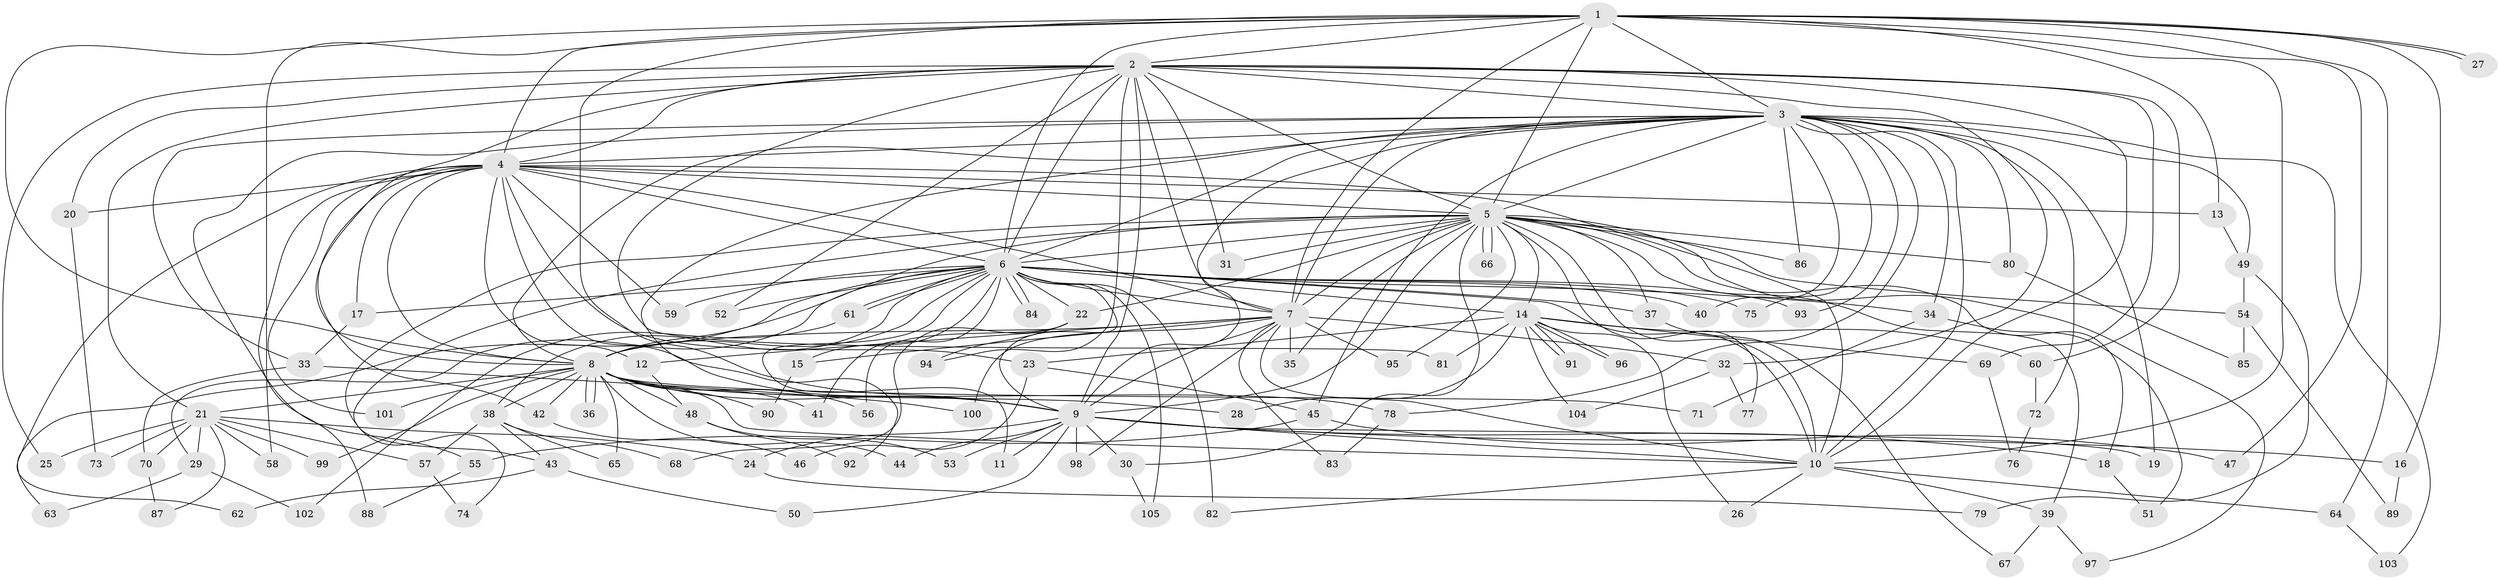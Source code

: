 // Generated by graph-tools (version 1.1) at 2025/10/02/27/25 16:10:57]
// undirected, 105 vertices, 235 edges
graph export_dot {
graph [start="1"]
  node [color=gray90,style=filled];
  1;
  2;
  3;
  4;
  5;
  6;
  7;
  8;
  9;
  10;
  11;
  12;
  13;
  14;
  15;
  16;
  17;
  18;
  19;
  20;
  21;
  22;
  23;
  24;
  25;
  26;
  27;
  28;
  29;
  30;
  31;
  32;
  33;
  34;
  35;
  36;
  37;
  38;
  39;
  40;
  41;
  42;
  43;
  44;
  45;
  46;
  47;
  48;
  49;
  50;
  51;
  52;
  53;
  54;
  55;
  56;
  57;
  58;
  59;
  60;
  61;
  62;
  63;
  64;
  65;
  66;
  67;
  68;
  69;
  70;
  71;
  72;
  73;
  74;
  75;
  76;
  77;
  78;
  79;
  80;
  81;
  82;
  83;
  84;
  85;
  86;
  87;
  88;
  89;
  90;
  91;
  92;
  93;
  94;
  95;
  96;
  97;
  98;
  99;
  100;
  101;
  102;
  103;
  104;
  105;
  1 -- 2;
  1 -- 3;
  1 -- 4;
  1 -- 5;
  1 -- 6;
  1 -- 7;
  1 -- 8;
  1 -- 9;
  1 -- 10;
  1 -- 13;
  1 -- 16;
  1 -- 27;
  1 -- 27;
  1 -- 47;
  1 -- 58;
  1 -- 64;
  2 -- 3;
  2 -- 4;
  2 -- 5;
  2 -- 6;
  2 -- 7;
  2 -- 8;
  2 -- 9;
  2 -- 10;
  2 -- 20;
  2 -- 21;
  2 -- 25;
  2 -- 31;
  2 -- 32;
  2 -- 52;
  2 -- 60;
  2 -- 69;
  2 -- 81;
  2 -- 94;
  3 -- 4;
  3 -- 5;
  3 -- 6;
  3 -- 7;
  3 -- 8;
  3 -- 9;
  3 -- 10;
  3 -- 19;
  3 -- 33;
  3 -- 34;
  3 -- 40;
  3 -- 45;
  3 -- 49;
  3 -- 55;
  3 -- 72;
  3 -- 75;
  3 -- 78;
  3 -- 80;
  3 -- 86;
  3 -- 92;
  3 -- 93;
  3 -- 103;
  4 -- 5;
  4 -- 6;
  4 -- 7;
  4 -- 8;
  4 -- 9;
  4 -- 10;
  4 -- 12;
  4 -- 13;
  4 -- 17;
  4 -- 20;
  4 -- 23;
  4 -- 42;
  4 -- 59;
  4 -- 62;
  4 -- 88;
  4 -- 101;
  5 -- 6;
  5 -- 7;
  5 -- 8;
  5 -- 9;
  5 -- 10;
  5 -- 14;
  5 -- 18;
  5 -- 22;
  5 -- 30;
  5 -- 31;
  5 -- 35;
  5 -- 37;
  5 -- 39;
  5 -- 43;
  5 -- 54;
  5 -- 66;
  5 -- 66;
  5 -- 74;
  5 -- 77;
  5 -- 80;
  5 -- 86;
  5 -- 95;
  5 -- 97;
  6 -- 7;
  6 -- 8;
  6 -- 9;
  6 -- 10;
  6 -- 11;
  6 -- 14;
  6 -- 15;
  6 -- 17;
  6 -- 22;
  6 -- 29;
  6 -- 34;
  6 -- 37;
  6 -- 38;
  6 -- 40;
  6 -- 41;
  6 -- 52;
  6 -- 59;
  6 -- 61;
  6 -- 61;
  6 -- 63;
  6 -- 75;
  6 -- 82;
  6 -- 84;
  6 -- 84;
  6 -- 93;
  6 -- 105;
  7 -- 8;
  7 -- 9;
  7 -- 10;
  7 -- 12;
  7 -- 15;
  7 -- 32;
  7 -- 35;
  7 -- 83;
  7 -- 95;
  7 -- 98;
  7 -- 100;
  8 -- 9;
  8 -- 10;
  8 -- 21;
  8 -- 28;
  8 -- 36;
  8 -- 36;
  8 -- 38;
  8 -- 41;
  8 -- 42;
  8 -- 44;
  8 -- 48;
  8 -- 56;
  8 -- 65;
  8 -- 71;
  8 -- 78;
  8 -- 90;
  8 -- 99;
  8 -- 101;
  9 -- 10;
  9 -- 11;
  9 -- 16;
  9 -- 18;
  9 -- 19;
  9 -- 24;
  9 -- 30;
  9 -- 44;
  9 -- 50;
  9 -- 53;
  9 -- 98;
  10 -- 26;
  10 -- 39;
  10 -- 64;
  10 -- 82;
  12 -- 48;
  13 -- 49;
  14 -- 23;
  14 -- 26;
  14 -- 28;
  14 -- 60;
  14 -- 69;
  14 -- 81;
  14 -- 91;
  14 -- 91;
  14 -- 96;
  14 -- 96;
  14 -- 104;
  15 -- 90;
  16 -- 89;
  17 -- 33;
  18 -- 51;
  20 -- 73;
  21 -- 24;
  21 -- 25;
  21 -- 29;
  21 -- 57;
  21 -- 58;
  21 -- 70;
  21 -- 73;
  21 -- 87;
  21 -- 99;
  22 -- 56;
  22 -- 68;
  22 -- 94;
  23 -- 45;
  23 -- 46;
  24 -- 79;
  29 -- 63;
  29 -- 102;
  30 -- 105;
  32 -- 77;
  32 -- 104;
  33 -- 70;
  33 -- 100;
  34 -- 51;
  34 -- 71;
  37 -- 67;
  38 -- 43;
  38 -- 57;
  38 -- 65;
  38 -- 68;
  39 -- 67;
  39 -- 97;
  42 -- 46;
  43 -- 50;
  43 -- 62;
  45 -- 47;
  45 -- 55;
  48 -- 53;
  48 -- 92;
  49 -- 54;
  49 -- 79;
  54 -- 85;
  54 -- 89;
  55 -- 88;
  57 -- 74;
  60 -- 72;
  61 -- 102;
  64 -- 103;
  69 -- 76;
  70 -- 87;
  72 -- 76;
  78 -- 83;
  80 -- 85;
}
